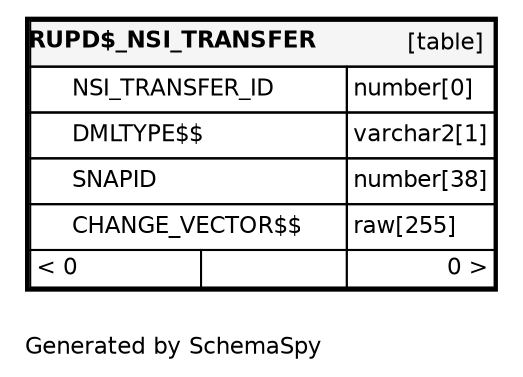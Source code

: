 digraph "oneDegreeRelationshipsDiagram" {
  graph [    rankdir="RL"    bgcolor="#ffffff"    label="\nGenerated by SchemaSpy"    labeljust="l"    nodesep="0.18"    ranksep="0.46"    fontname="Helvetica"    fontsize="11"    ration="compress"  ];  node [    fontname="Helvetica"    fontsize="11"    shape="plaintext"  ];  edge [    arrowsize="0.8"  ];
  "RUPD$_NSI_TRANSFER" [
   label=<
    <TABLE BORDER="2" CELLBORDER="1" CELLSPACING="0" BGCOLOR="#ffffff">
      <TR><TD COLSPAN="4"  BGCOLOR="#f5f5f5"><TABLE BORDER="0" CELLSPACING="0"><TR><TD ALIGN="LEFT" FIXEDSIZE="TRUE" WIDTH="131" HEIGHT="16"><B>RUPD$_NSI_TRANSFER</B></TD><TD ALIGN="RIGHT">[table]</TD></TR></TABLE></TD></TR>
      <TR><TD PORT="NSI_TRANSFER_ID" COLSPAN="2" ALIGN="LEFT"><TABLE BORDER="0" CELLSPACING="0" ALIGN="LEFT"><TR ALIGN="LEFT"><TD ALIGN="LEFT" FIXEDSIZE="TRUE" WIDTH="15" HEIGHT="16"></TD><TD ALIGN="LEFT" FIXEDSIZE="TRUE" WIDTH="131" HEIGHT="16">NSI_TRANSFER_ID</TD></TR></TABLE></TD><TD PORT="NSI_TRANSFER_ID.type" ALIGN="LEFT">number[0]</TD></TR>
      <TR><TD PORT="DMLTYPE$$" COLSPAN="2" ALIGN="LEFT"><TABLE BORDER="0" CELLSPACING="0" ALIGN="LEFT"><TR ALIGN="LEFT"><TD ALIGN="LEFT" FIXEDSIZE="TRUE" WIDTH="15" HEIGHT="16"></TD><TD ALIGN="LEFT" FIXEDSIZE="TRUE" WIDTH="131" HEIGHT="16">DMLTYPE$$</TD></TR></TABLE></TD><TD PORT="DMLTYPE$$.type" ALIGN="LEFT">varchar2[1]</TD></TR>
      <TR><TD PORT="SNAPID" COLSPAN="2" ALIGN="LEFT"><TABLE BORDER="0" CELLSPACING="0" ALIGN="LEFT"><TR ALIGN="LEFT"><TD ALIGN="LEFT" FIXEDSIZE="TRUE" WIDTH="15" HEIGHT="16"></TD><TD ALIGN="LEFT" FIXEDSIZE="TRUE" WIDTH="131" HEIGHT="16">SNAPID</TD></TR></TABLE></TD><TD PORT="SNAPID.type" ALIGN="LEFT">number[38]</TD></TR>
      <TR><TD PORT="CHANGE_VECTOR$$" COLSPAN="2" ALIGN="LEFT"><TABLE BORDER="0" CELLSPACING="0" ALIGN="LEFT"><TR ALIGN="LEFT"><TD ALIGN="LEFT" FIXEDSIZE="TRUE" WIDTH="15" HEIGHT="16"></TD><TD ALIGN="LEFT" FIXEDSIZE="TRUE" WIDTH="131" HEIGHT="16">CHANGE_VECTOR$$</TD></TR></TABLE></TD><TD PORT="CHANGE_VECTOR$$.type" ALIGN="LEFT">raw[255]</TD></TR>
      <TR><TD ALIGN="LEFT" BGCOLOR="#ffffff">&lt; 0</TD><TD ALIGN="RIGHT" BGCOLOR="#ffffff">  </TD><TD ALIGN="RIGHT" BGCOLOR="#ffffff">0 &gt;</TD></TR>
    </TABLE>>
    URL="RUPD__NSI_TRANSFER_2869ea18.html"
    target="_top"
    tooltip="RUPD$_NSI_TRANSFER"
  ];
}
